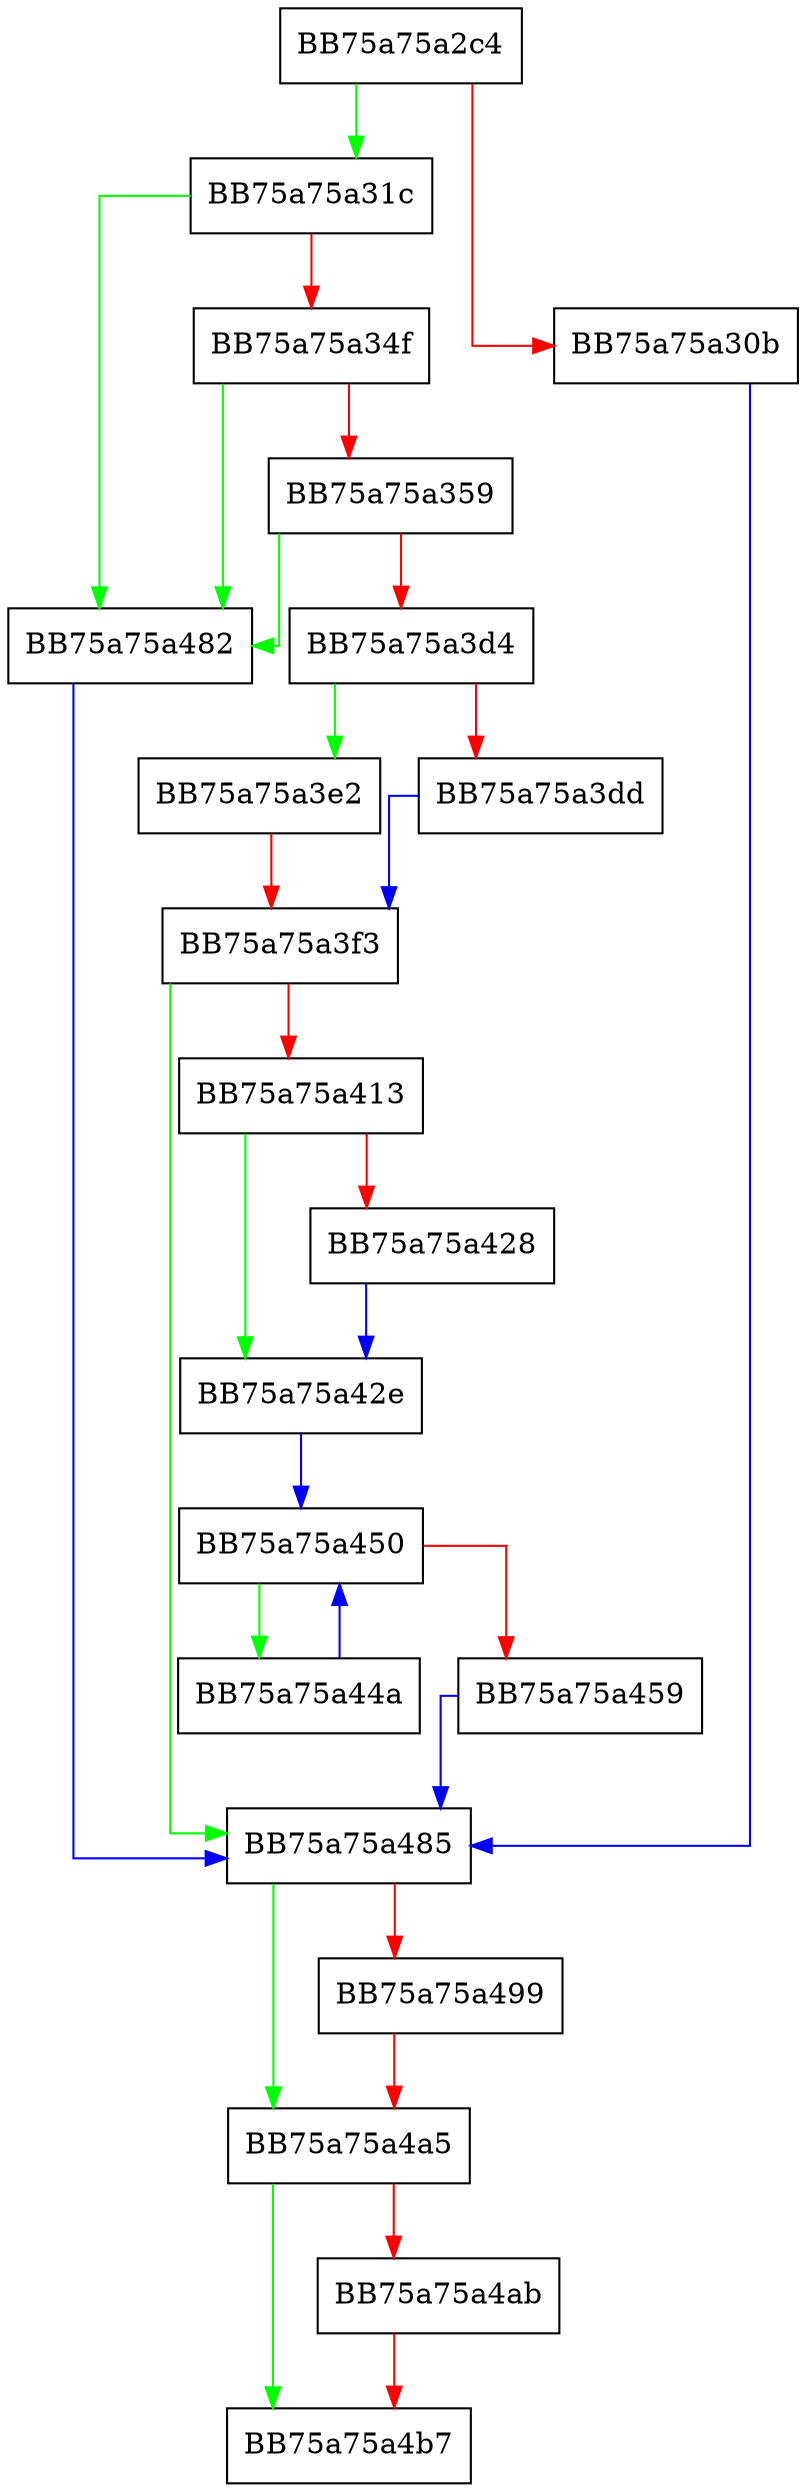 digraph sqlite3CreateView {
  node [shape="box"];
  graph [splines=ortho];
  BB75a75a2c4 -> BB75a75a31c [color="green"];
  BB75a75a2c4 -> BB75a75a30b [color="red"];
  BB75a75a30b -> BB75a75a485 [color="blue"];
  BB75a75a31c -> BB75a75a482 [color="green"];
  BB75a75a31c -> BB75a75a34f [color="red"];
  BB75a75a34f -> BB75a75a482 [color="green"];
  BB75a75a34f -> BB75a75a359 [color="red"];
  BB75a75a359 -> BB75a75a482 [color="green"];
  BB75a75a359 -> BB75a75a3d4 [color="red"];
  BB75a75a3d4 -> BB75a75a3e2 [color="green"];
  BB75a75a3d4 -> BB75a75a3dd [color="red"];
  BB75a75a3dd -> BB75a75a3f3 [color="blue"];
  BB75a75a3e2 -> BB75a75a3f3 [color="red"];
  BB75a75a3f3 -> BB75a75a485 [color="green"];
  BB75a75a3f3 -> BB75a75a413 [color="red"];
  BB75a75a413 -> BB75a75a42e [color="green"];
  BB75a75a413 -> BB75a75a428 [color="red"];
  BB75a75a428 -> BB75a75a42e [color="blue"];
  BB75a75a42e -> BB75a75a450 [color="blue"];
  BB75a75a44a -> BB75a75a450 [color="blue"];
  BB75a75a450 -> BB75a75a44a [color="green"];
  BB75a75a450 -> BB75a75a459 [color="red"];
  BB75a75a459 -> BB75a75a485 [color="blue"];
  BB75a75a482 -> BB75a75a485 [color="blue"];
  BB75a75a485 -> BB75a75a4a5 [color="green"];
  BB75a75a485 -> BB75a75a499 [color="red"];
  BB75a75a499 -> BB75a75a4a5 [color="red"];
  BB75a75a4a5 -> BB75a75a4b7 [color="green"];
  BB75a75a4a5 -> BB75a75a4ab [color="red"];
  BB75a75a4ab -> BB75a75a4b7 [color="red"];
}